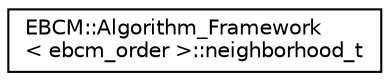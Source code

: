 digraph "Graphical Class Hierarchy"
{
  edge [fontname="Helvetica",fontsize="10",labelfontname="Helvetica",labelfontsize="10"];
  node [fontname="Helvetica",fontsize="10",shape=record];
  rankdir="LR";
  Node0 [label="EBCM::Algorithm_Framework\l\< ebcm_order \>::neighborhood_t",height=0.2,width=0.4,color="black", fillcolor="white", style="filled",URL="$structEBCM_1_1Algorithm__Framework_1_1neighborhood__t.html"];
}
